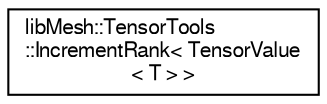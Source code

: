 digraph "Graphical Class Hierarchy"
{
  edge [fontname="FreeSans",fontsize="10",labelfontname="FreeSans",labelfontsize="10"];
  node [fontname="FreeSans",fontsize="10",shape=record];
  rankdir="LR";
  Node1 [label="libMesh::TensorTools\l::IncrementRank\< TensorValue\l\< T \> \>",height=0.2,width=0.4,color="black", fillcolor="white", style="filled",URL="$structlibMesh_1_1TensorTools_1_1IncrementRank_3_01TensorValue_3_01T_01_4_01_4.html"];
}

